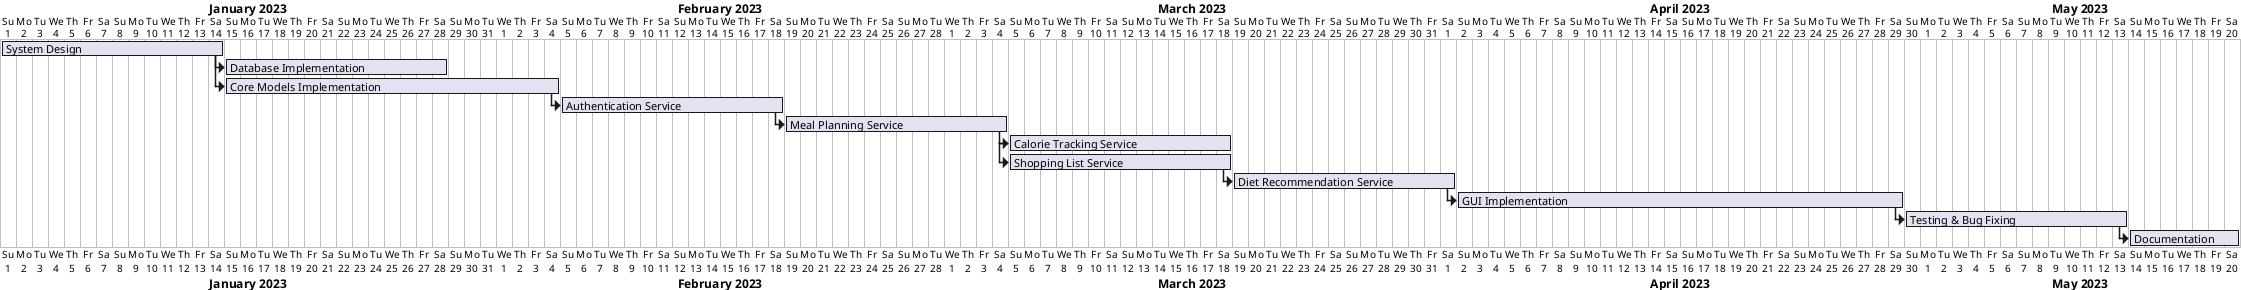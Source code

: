 @startgantt "Gantt Diagram"
Project starts 2023-01-01
printscale daily

[System Design] lasts 14 days
[Database Implementation] starts at [System Design]'s end and lasts 14 days
[Core Models Implementation] starts at [System Design]'s end and lasts 21 days
[Authentication Service] starts at [Core Models Implementation]'s end and lasts 14 days
[Meal Planning Service] starts at [Authentication Service]'s end and lasts 14 days
[Calorie Tracking Service] starts at [Meal Planning Service]'s end and lasts 14 days
[Shopping List Service] starts at [Calorie Tracking Service]'s start and lasts 14 days
[Diet Recommendation Service] starts at [Shopping List Service]'s end and lasts 14 days
[GUI Implementation] starts at [Diet Recommendation Service]'s end and lasts 28 days
[Testing & Bug Fixing] starts at [GUI Implementation]'s end and lasts 14 days
[Documentation] starts at [Testing & Bug Fixing]'s end and lasts 7 days
@endgantt